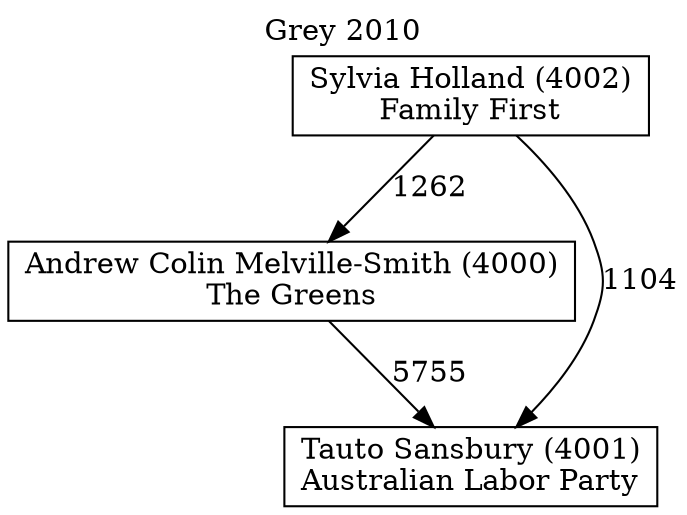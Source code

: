 // House preference flow
digraph "Tauto Sansbury (4001)_Grey_2010" {
	graph [label="Grey 2010" labelloc=t mclimit=10]
	node [shape=box]
	"Andrew Colin Melville-Smith (4000)" [label="Andrew Colin Melville-Smith (4000)
The Greens"]
	"Sylvia Holland (4002)" [label="Sylvia Holland (4002)
Family First"]
	"Tauto Sansbury (4001)" [label="Tauto Sansbury (4001)
Australian Labor Party"]
	"Andrew Colin Melville-Smith (4000)" -> "Tauto Sansbury (4001)" [label=5755]
	"Sylvia Holland (4002)" -> "Andrew Colin Melville-Smith (4000)" [label=1262]
	"Sylvia Holland (4002)" -> "Tauto Sansbury (4001)" [label=1104]
}
